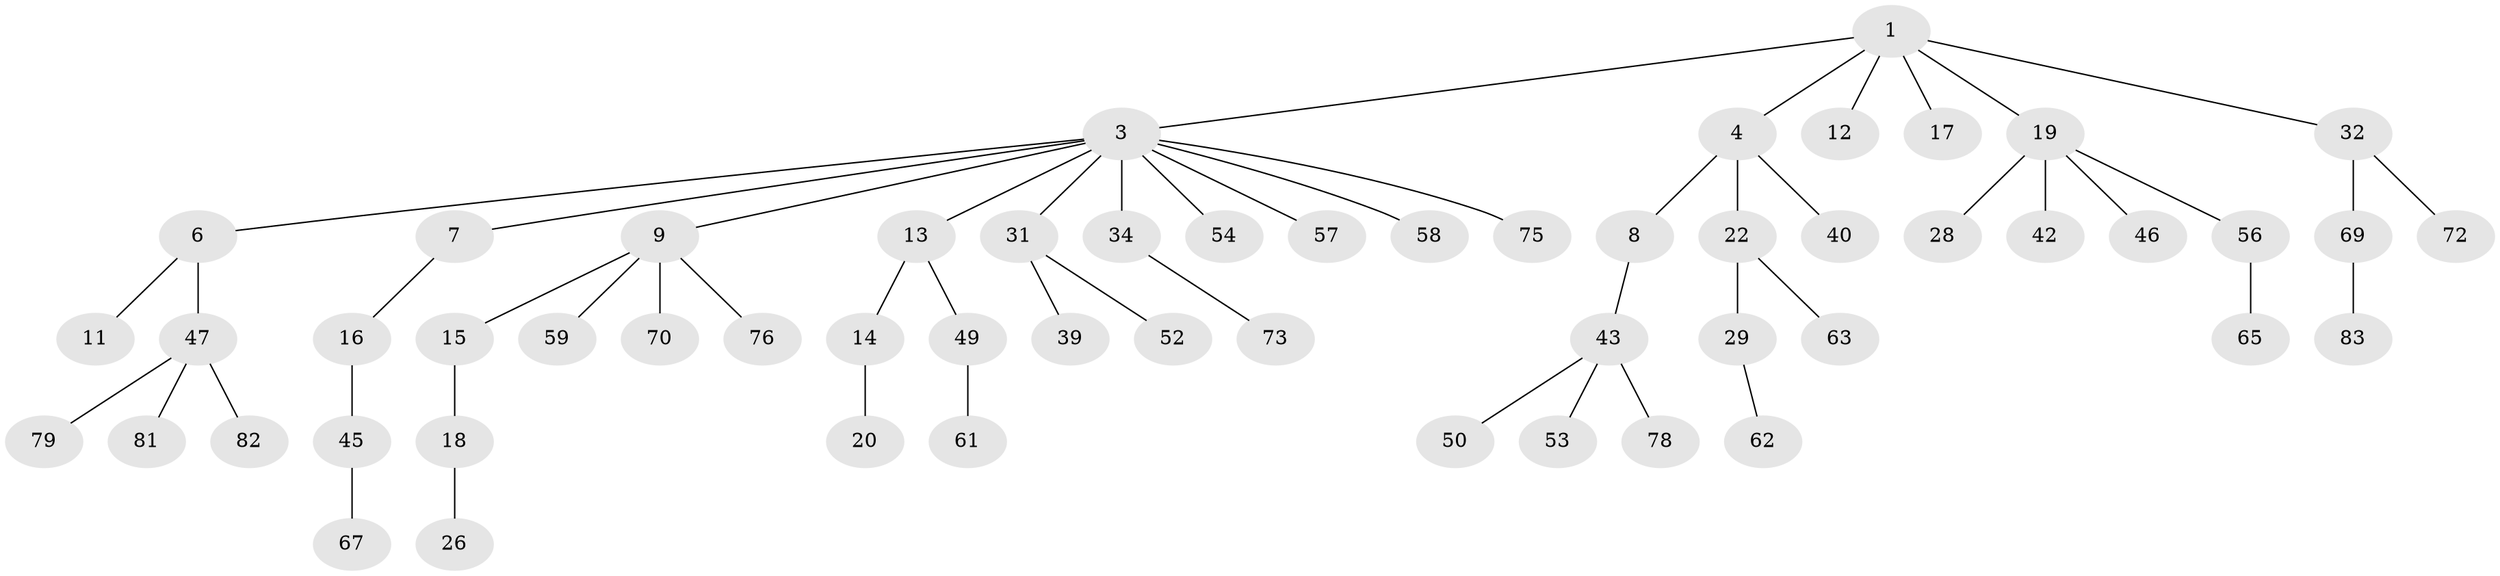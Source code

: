 // original degree distribution, {4: 0.04819277108433735, 5: 0.04819277108433735, 8: 0.012048192771084338, 3: 0.14457831325301204, 2: 0.26506024096385544, 1: 0.4819277108433735}
// Generated by graph-tools (version 1.1) at 2025/11/02/27/25 16:11:27]
// undirected, 56 vertices, 55 edges
graph export_dot {
graph [start="1"]
  node [color=gray90,style=filled];
  1 [super="+2"];
  3 [super="+5"];
  4 [super="+10"];
  6 [super="+41"];
  7 [super="+36"];
  8 [super="+23"];
  9 [super="+66"];
  11 [super="+35"];
  12;
  13 [super="+60"];
  14 [super="+77"];
  15;
  16 [super="+25"];
  17 [super="+24"];
  18;
  19 [super="+21"];
  20;
  22 [super="+27"];
  26 [super="+37"];
  28 [super="+38"];
  29 [super="+30"];
  31 [super="+33"];
  32 [super="+64"];
  34 [super="+44"];
  39;
  40;
  42;
  43 [super="+74"];
  45;
  46;
  47 [super="+48"];
  49 [super="+51"];
  50 [super="+80"];
  52;
  53;
  54 [super="+55"];
  56;
  57;
  58;
  59;
  61;
  62;
  63;
  65;
  67 [super="+68"];
  69 [super="+71"];
  70;
  72;
  73;
  75;
  76;
  78;
  79;
  81;
  82;
  83;
  1 -- 3;
  1 -- 4;
  1 -- 17;
  1 -- 32;
  1 -- 19;
  1 -- 12;
  3 -- 13;
  3 -- 31;
  3 -- 57;
  3 -- 34;
  3 -- 6;
  3 -- 7;
  3 -- 9;
  3 -- 75;
  3 -- 54;
  3 -- 58;
  4 -- 8;
  4 -- 40;
  4 -- 22;
  6 -- 11;
  6 -- 47;
  7 -- 16;
  8 -- 43;
  9 -- 15;
  9 -- 59;
  9 -- 76;
  9 -- 70;
  13 -- 14;
  13 -- 49;
  14 -- 20;
  15 -- 18;
  16 -- 45;
  18 -- 26;
  19 -- 28;
  19 -- 42;
  19 -- 46;
  19 -- 56;
  22 -- 29;
  22 -- 63;
  29 -- 62;
  31 -- 52;
  31 -- 39;
  32 -- 72;
  32 -- 69;
  34 -- 73;
  43 -- 50;
  43 -- 53;
  43 -- 78;
  45 -- 67;
  47 -- 79;
  47 -- 81;
  47 -- 82;
  49 -- 61;
  56 -- 65;
  69 -- 83;
}
